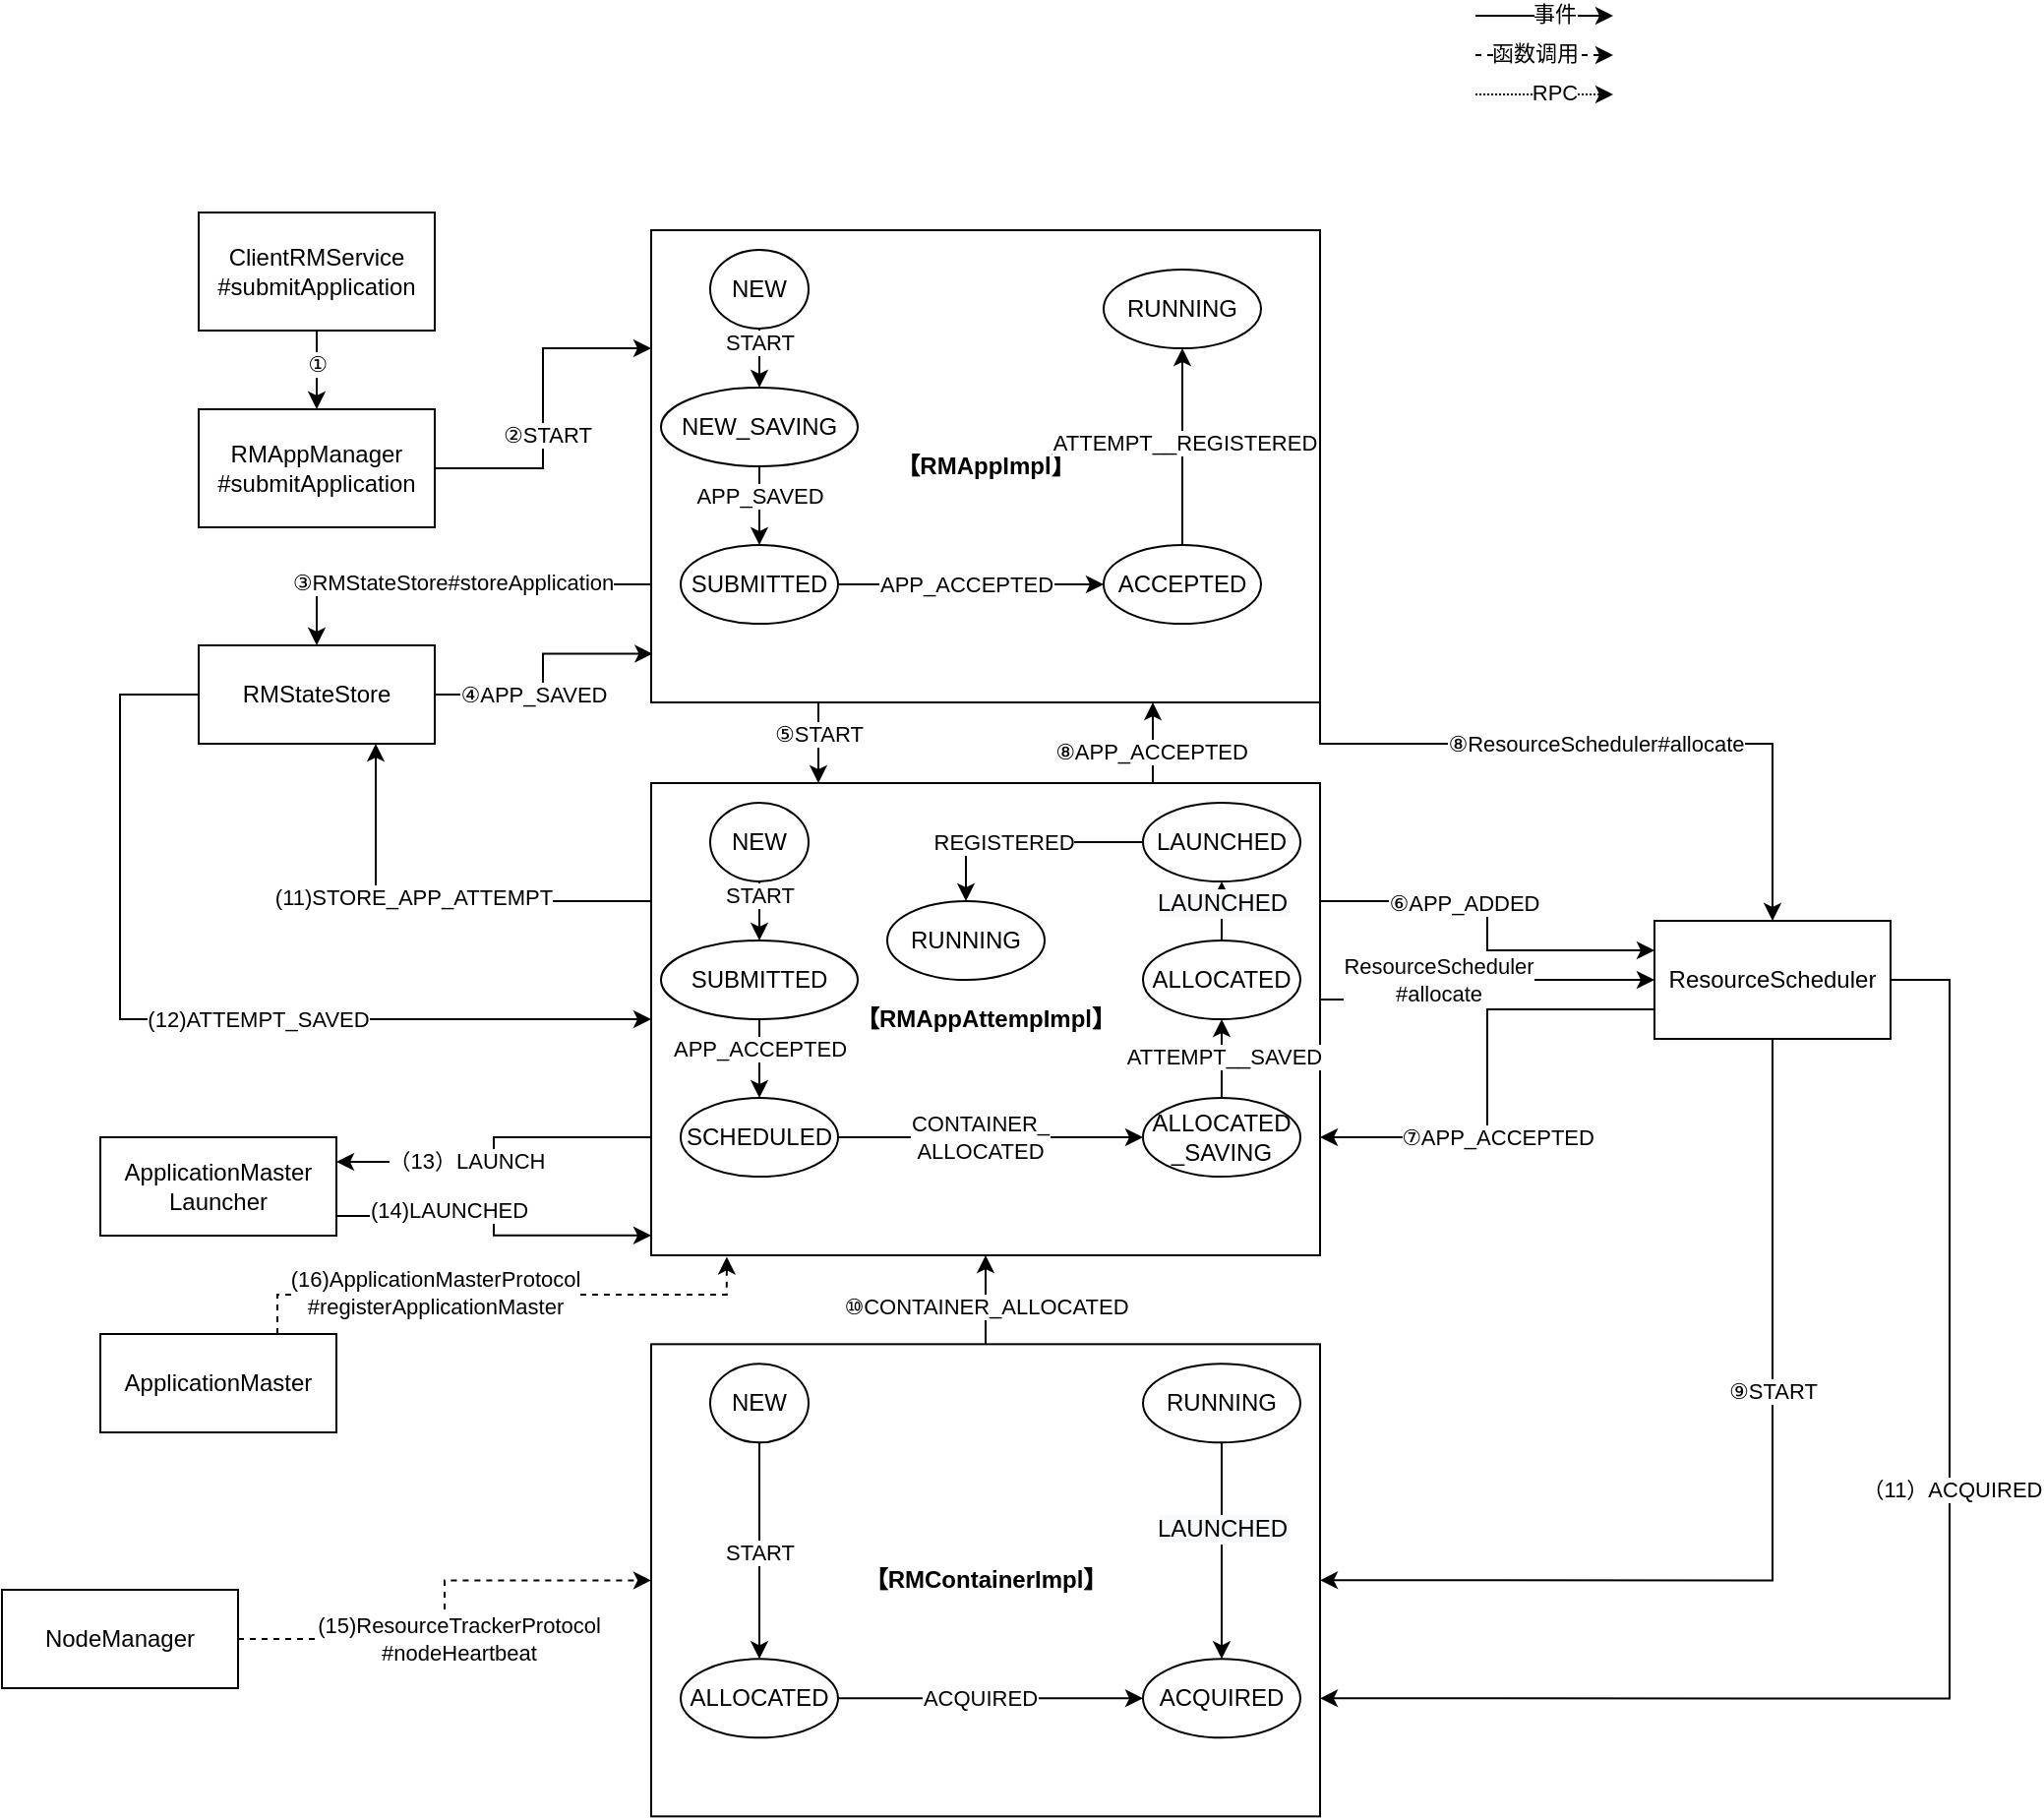 <mxfile version="13.8.6" type="github">
  <diagram id="ZUAziXe1coVUA5LjaBgu" name="第 1 页">
    <mxGraphModel dx="1422" dy="762" grid="1" gridSize="10" guides="1" tooltips="1" connect="1" arrows="1" fold="1" page="1" pageScale="1" pageWidth="850" pageHeight="1100" math="0" shadow="0">
      <root>
        <mxCell id="0" />
        <mxCell id="1" parent="0" />
        <mxCell id="TlG020gZjla5hFcHGfva-3" style="edgeStyle=orthogonalEdgeStyle;rounded=0;orthogonalLoop=1;jettySize=auto;html=1;entryX=0.5;entryY=0;entryDx=0;entryDy=0;" edge="1" parent="1" source="TlG020gZjla5hFcHGfva-1" target="TlG020gZjla5hFcHGfva-2">
          <mxGeometry relative="1" as="geometry" />
        </mxCell>
        <mxCell id="TlG020gZjla5hFcHGfva-4" value="①" style="edgeLabel;html=1;align=center;verticalAlign=middle;resizable=0;points=[];" vertex="1" connectable="0" parent="TlG020gZjla5hFcHGfva-3">
          <mxGeometry x="-0.176" relative="1" as="geometry">
            <mxPoint as="offset" />
          </mxGeometry>
        </mxCell>
        <mxCell id="TlG020gZjla5hFcHGfva-1" value="ClientRMService&lt;br&gt;#submitApplication" style="rounded=0;whiteSpace=wrap;html=1;" vertex="1" parent="1">
          <mxGeometry x="160" y="150" width="120" height="60" as="geometry" />
        </mxCell>
        <mxCell id="TlG020gZjla5hFcHGfva-26" style="edgeStyle=orthogonalEdgeStyle;rounded=0;orthogonalLoop=1;jettySize=auto;html=1;entryX=0;entryY=0.25;entryDx=0;entryDy=0;" edge="1" parent="1" source="TlG020gZjla5hFcHGfva-2" target="TlG020gZjla5hFcHGfva-5">
          <mxGeometry relative="1" as="geometry" />
        </mxCell>
        <mxCell id="TlG020gZjla5hFcHGfva-27" value="②START" style="edgeLabel;html=1;align=center;verticalAlign=middle;resizable=0;points=[];" vertex="1" connectable="0" parent="TlG020gZjla5hFcHGfva-26">
          <mxGeometry x="-0.357" y="17" relative="1" as="geometry">
            <mxPoint x="19" y="-17" as="offset" />
          </mxGeometry>
        </mxCell>
        <mxCell id="TlG020gZjla5hFcHGfva-2" value="RMAppManager&lt;br&gt;#submitApplication" style="rounded=0;whiteSpace=wrap;html=1;" vertex="1" parent="1">
          <mxGeometry x="160" y="250" width="120" height="60" as="geometry" />
        </mxCell>
        <mxCell id="TlG020gZjla5hFcHGfva-29" style="edgeStyle=orthogonalEdgeStyle;rounded=0;orthogonalLoop=1;jettySize=auto;html=1;exitX=0;exitY=0.75;exitDx=0;exitDy=0;entryX=0.5;entryY=0;entryDx=0;entryDy=0;" edge="1" parent="1" source="TlG020gZjla5hFcHGfva-5" target="TlG020gZjla5hFcHGfva-28">
          <mxGeometry relative="1" as="geometry" />
        </mxCell>
        <mxCell id="TlG020gZjla5hFcHGfva-30" value="③RMStateStore#storeApplication" style="edgeLabel;html=1;align=center;verticalAlign=middle;resizable=0;points=[];" vertex="1" connectable="0" parent="TlG020gZjla5hFcHGfva-29">
          <mxGeometry x="0.003" y="-1" relative="1" as="geometry">
            <mxPoint as="offset" />
          </mxGeometry>
        </mxCell>
        <mxCell id="TlG020gZjla5hFcHGfva-53" style="edgeStyle=orthogonalEdgeStyle;rounded=0;orthogonalLoop=1;jettySize=auto;html=1;exitX=0.25;exitY=1;exitDx=0;exitDy=0;entryX=0.25;entryY=0;entryDx=0;entryDy=0;" edge="1" parent="1" source="TlG020gZjla5hFcHGfva-5" target="TlG020gZjla5hFcHGfva-33">
          <mxGeometry relative="1" as="geometry" />
        </mxCell>
        <mxCell id="TlG020gZjla5hFcHGfva-54" value="⑤START" style="edgeLabel;html=1;align=center;verticalAlign=middle;resizable=0;points=[];" vertex="1" connectable="0" parent="TlG020gZjla5hFcHGfva-53">
          <mxGeometry x="-0.236" relative="1" as="geometry">
            <mxPoint as="offset" />
          </mxGeometry>
        </mxCell>
        <mxCell id="TlG020gZjla5hFcHGfva-62" style="edgeStyle=orthogonalEdgeStyle;rounded=0;orthogonalLoop=1;jettySize=auto;html=1;exitX=1;exitY=1;exitDx=0;exitDy=0;" edge="1" parent="1" source="TlG020gZjla5hFcHGfva-5" target="TlG020gZjla5hFcHGfva-55">
          <mxGeometry relative="1" as="geometry">
            <Array as="points">
              <mxPoint x="730" y="420" />
              <mxPoint x="960" y="420" />
            </Array>
          </mxGeometry>
        </mxCell>
        <mxCell id="TlG020gZjla5hFcHGfva-63" value="⑧ResourceScheduler#allocate" style="edgeLabel;html=1;align=center;verticalAlign=middle;resizable=0;points=[];" vertex="1" connectable="0" parent="TlG020gZjla5hFcHGfva-62">
          <mxGeometry x="-0.056" relative="1" as="geometry">
            <mxPoint as="offset" />
          </mxGeometry>
        </mxCell>
        <mxCell id="TlG020gZjla5hFcHGfva-5" value="&lt;b&gt;【RMAppImpl】&lt;/b&gt;" style="rounded=0;whiteSpace=wrap;html=1;" vertex="1" parent="1">
          <mxGeometry x="390" y="159" width="340" height="240" as="geometry" />
        </mxCell>
        <mxCell id="TlG020gZjla5hFcHGfva-9" style="edgeStyle=orthogonalEdgeStyle;rounded=0;orthogonalLoop=1;jettySize=auto;html=1;entryX=0.5;entryY=0;entryDx=0;entryDy=0;" edge="1" parent="1" source="TlG020gZjla5hFcHGfva-7" target="TlG020gZjla5hFcHGfva-8">
          <mxGeometry relative="1" as="geometry" />
        </mxCell>
        <mxCell id="TlG020gZjla5hFcHGfva-16" value="START" style="edgeLabel;html=1;align=center;verticalAlign=middle;resizable=0;points=[];" vertex="1" connectable="0" parent="TlG020gZjla5hFcHGfva-9">
          <mxGeometry x="-0.722" relative="1" as="geometry">
            <mxPoint as="offset" />
          </mxGeometry>
        </mxCell>
        <mxCell id="TlG020gZjla5hFcHGfva-7" value="NEW" style="ellipse;whiteSpace=wrap;html=1;" vertex="1" parent="1">
          <mxGeometry x="420" y="169" width="50" height="40" as="geometry" />
        </mxCell>
        <mxCell id="TlG020gZjla5hFcHGfva-11" style="edgeStyle=orthogonalEdgeStyle;rounded=0;orthogonalLoop=1;jettySize=auto;html=1;" edge="1" parent="1" source="TlG020gZjla5hFcHGfva-8" target="TlG020gZjla5hFcHGfva-10">
          <mxGeometry relative="1" as="geometry" />
        </mxCell>
        <mxCell id="TlG020gZjla5hFcHGfva-17" value="APP_SAVED" style="edgeLabel;html=1;align=center;verticalAlign=middle;resizable=0;points=[];" vertex="1" connectable="0" parent="TlG020gZjla5hFcHGfva-11">
          <mxGeometry x="-0.245" relative="1" as="geometry">
            <mxPoint as="offset" />
          </mxGeometry>
        </mxCell>
        <mxCell id="TlG020gZjla5hFcHGfva-8" value="NEW_SAVING" style="ellipse;whiteSpace=wrap;html=1;" vertex="1" parent="1">
          <mxGeometry x="395" y="239" width="100" height="40" as="geometry" />
        </mxCell>
        <mxCell id="TlG020gZjla5hFcHGfva-13" style="edgeStyle=orthogonalEdgeStyle;rounded=0;orthogonalLoop=1;jettySize=auto;html=1;" edge="1" parent="1" source="TlG020gZjla5hFcHGfva-10" target="TlG020gZjla5hFcHGfva-12">
          <mxGeometry relative="1" as="geometry" />
        </mxCell>
        <mxCell id="TlG020gZjla5hFcHGfva-18" value="APP_ACCEPTED" style="edgeLabel;html=1;align=center;verticalAlign=middle;resizable=0;points=[];" vertex="1" connectable="0" parent="TlG020gZjla5hFcHGfva-13">
          <mxGeometry x="-0.313" y="1" relative="1" as="geometry">
            <mxPoint x="18.33" y="1" as="offset" />
          </mxGeometry>
        </mxCell>
        <mxCell id="TlG020gZjla5hFcHGfva-10" value="SUBMITTED" style="ellipse;whiteSpace=wrap;html=1;" vertex="1" parent="1">
          <mxGeometry x="405" y="319" width="80" height="40" as="geometry" />
        </mxCell>
        <mxCell id="TlG020gZjla5hFcHGfva-15" style="edgeStyle=orthogonalEdgeStyle;rounded=0;orthogonalLoop=1;jettySize=auto;html=1;entryX=0.5;entryY=1;entryDx=0;entryDy=0;" edge="1" parent="1" source="TlG020gZjla5hFcHGfva-12" target="TlG020gZjla5hFcHGfva-14">
          <mxGeometry relative="1" as="geometry" />
        </mxCell>
        <mxCell id="TlG020gZjla5hFcHGfva-19" value="ATTEMPT__REGISTERED" style="edgeLabel;html=1;align=center;verticalAlign=middle;resizable=0;points=[];" vertex="1" connectable="0" parent="TlG020gZjla5hFcHGfva-15">
          <mxGeometry x="0.047" y="-1" relative="1" as="geometry">
            <mxPoint as="offset" />
          </mxGeometry>
        </mxCell>
        <mxCell id="TlG020gZjla5hFcHGfva-12" value="ACCEPTED" style="ellipse;whiteSpace=wrap;html=1;" vertex="1" parent="1">
          <mxGeometry x="620" y="319" width="80" height="40" as="geometry" />
        </mxCell>
        <mxCell id="TlG020gZjla5hFcHGfva-14" value="RUNNING" style="ellipse;whiteSpace=wrap;html=1;" vertex="1" parent="1">
          <mxGeometry x="620" y="179" width="80" height="40" as="geometry" />
        </mxCell>
        <mxCell id="TlG020gZjla5hFcHGfva-20" value="" style="endArrow=classic;html=1;" edge="1" parent="1">
          <mxGeometry width="50" height="50" relative="1" as="geometry">
            <mxPoint x="809" y="50" as="sourcePoint" />
            <mxPoint x="879" y="50" as="targetPoint" />
          </mxGeometry>
        </mxCell>
        <mxCell id="TlG020gZjla5hFcHGfva-21" value="事件" style="edgeLabel;html=1;align=center;verticalAlign=middle;resizable=0;points=[];" vertex="1" connectable="0" parent="TlG020gZjla5hFcHGfva-20">
          <mxGeometry x="-0.286" y="1" relative="1" as="geometry">
            <mxPoint x="15" as="offset" />
          </mxGeometry>
        </mxCell>
        <mxCell id="TlG020gZjla5hFcHGfva-22" value="" style="endArrow=classic;html=1;dashed=1;" edge="1" parent="1">
          <mxGeometry width="50" height="50" relative="1" as="geometry">
            <mxPoint x="809" y="70" as="sourcePoint" />
            <mxPoint x="879" y="70" as="targetPoint" />
          </mxGeometry>
        </mxCell>
        <mxCell id="TlG020gZjla5hFcHGfva-23" value="函数调用" style="edgeLabel;html=1;align=center;verticalAlign=middle;resizable=0;points=[];" vertex="1" connectable="0" parent="TlG020gZjla5hFcHGfva-22">
          <mxGeometry x="-0.286" y="1" relative="1" as="geometry">
            <mxPoint x="4.8" as="offset" />
          </mxGeometry>
        </mxCell>
        <mxCell id="TlG020gZjla5hFcHGfva-24" value="" style="endArrow=classic;html=1;dashed=1;dashPattern=1 1;" edge="1" parent="1">
          <mxGeometry width="50" height="50" relative="1" as="geometry">
            <mxPoint x="809" y="90" as="sourcePoint" />
            <mxPoint x="879" y="90" as="targetPoint" />
          </mxGeometry>
        </mxCell>
        <mxCell id="TlG020gZjla5hFcHGfva-25" value="RPC" style="edgeLabel;html=1;align=center;verticalAlign=middle;resizable=0;points=[];" vertex="1" connectable="0" parent="TlG020gZjla5hFcHGfva-24">
          <mxGeometry x="-0.286" y="1" relative="1" as="geometry">
            <mxPoint x="15" as="offset" />
          </mxGeometry>
        </mxCell>
        <mxCell id="TlG020gZjla5hFcHGfva-31" style="edgeStyle=orthogonalEdgeStyle;rounded=0;orthogonalLoop=1;jettySize=auto;html=1;entryX=0.002;entryY=0.897;entryDx=0;entryDy=0;entryPerimeter=0;" edge="1" parent="1" source="TlG020gZjla5hFcHGfva-28" target="TlG020gZjla5hFcHGfva-5">
          <mxGeometry relative="1" as="geometry" />
        </mxCell>
        <mxCell id="TlG020gZjla5hFcHGfva-32" value="④APP_SAVED" style="edgeLabel;html=1;align=center;verticalAlign=middle;resizable=0;points=[];" vertex="1" connectable="0" parent="TlG020gZjla5hFcHGfva-31">
          <mxGeometry x="-0.404" y="-2" relative="1" as="geometry">
            <mxPoint x="10.83" y="-2" as="offset" />
          </mxGeometry>
        </mxCell>
        <mxCell id="TlG020gZjla5hFcHGfva-97" style="edgeStyle=orthogonalEdgeStyle;rounded=0;orthogonalLoop=1;jettySize=auto;html=1;entryX=0;entryY=0.5;entryDx=0;entryDy=0;" edge="1" parent="1" source="TlG020gZjla5hFcHGfva-28" target="TlG020gZjla5hFcHGfva-33">
          <mxGeometry relative="1" as="geometry">
            <Array as="points">
              <mxPoint x="120" y="395" />
              <mxPoint x="120" y="560" />
            </Array>
          </mxGeometry>
        </mxCell>
        <mxCell id="TlG020gZjla5hFcHGfva-98" value="(12)ATTEMPT_SAVED" style="edgeLabel;html=1;align=center;verticalAlign=middle;resizable=0;points=[];" vertex="1" connectable="0" parent="TlG020gZjla5hFcHGfva-97">
          <mxGeometry x="-0.049" y="-2" relative="1" as="geometry">
            <mxPoint x="49.17" y="-2" as="offset" />
          </mxGeometry>
        </mxCell>
        <mxCell id="TlG020gZjla5hFcHGfva-28" value="RMStateStore" style="rounded=0;whiteSpace=wrap;html=1;" vertex="1" parent="1">
          <mxGeometry x="160" y="370" width="120" height="50" as="geometry" />
        </mxCell>
        <mxCell id="TlG020gZjla5hFcHGfva-56" style="edgeStyle=orthogonalEdgeStyle;rounded=0;orthogonalLoop=1;jettySize=auto;html=1;exitX=1;exitY=0.25;exitDx=0;exitDy=0;entryX=0;entryY=0.25;entryDx=0;entryDy=0;" edge="1" parent="1" source="TlG020gZjla5hFcHGfva-33" target="TlG020gZjla5hFcHGfva-55">
          <mxGeometry relative="1" as="geometry" />
        </mxCell>
        <mxCell id="TlG020gZjla5hFcHGfva-57" value="⑥APP_ADDED" style="edgeLabel;html=1;align=center;verticalAlign=middle;resizable=0;points=[];" vertex="1" connectable="0" parent="TlG020gZjla5hFcHGfva-56">
          <mxGeometry x="-0.251" y="-1" relative="1" as="geometry">
            <mxPoint as="offset" />
          </mxGeometry>
        </mxCell>
        <mxCell id="TlG020gZjla5hFcHGfva-60" style="edgeStyle=orthogonalEdgeStyle;rounded=0;orthogonalLoop=1;jettySize=auto;html=1;exitX=0.75;exitY=0;exitDx=0;exitDy=0;entryX=0.75;entryY=1;entryDx=0;entryDy=0;" edge="1" parent="1" source="TlG020gZjla5hFcHGfva-33" target="TlG020gZjla5hFcHGfva-5">
          <mxGeometry relative="1" as="geometry" />
        </mxCell>
        <mxCell id="TlG020gZjla5hFcHGfva-61" value="⑧APP_ACCEPTED" style="edgeLabel;html=1;align=center;verticalAlign=middle;resizable=0;points=[];" vertex="1" connectable="0" parent="TlG020gZjla5hFcHGfva-60">
          <mxGeometry x="-0.225" y="1" relative="1" as="geometry">
            <mxPoint as="offset" />
          </mxGeometry>
        </mxCell>
        <mxCell id="TlG020gZjla5hFcHGfva-95" style="edgeStyle=orthogonalEdgeStyle;rounded=0;orthogonalLoop=1;jettySize=auto;html=1;exitX=0;exitY=0.25;exitDx=0;exitDy=0;entryX=0.75;entryY=1;entryDx=0;entryDy=0;" edge="1" parent="1" source="TlG020gZjla5hFcHGfva-33" target="TlG020gZjla5hFcHGfva-28">
          <mxGeometry relative="1" as="geometry" />
        </mxCell>
        <mxCell id="TlG020gZjla5hFcHGfva-96" value="(11)STORE_APP_ATTEMPT" style="edgeLabel;html=1;align=center;verticalAlign=middle;resizable=0;points=[];" vertex="1" connectable="0" parent="TlG020gZjla5hFcHGfva-95">
          <mxGeometry x="0.106" y="-2" relative="1" as="geometry">
            <mxPoint as="offset" />
          </mxGeometry>
        </mxCell>
        <mxCell id="TlG020gZjla5hFcHGfva-100" style="edgeStyle=orthogonalEdgeStyle;rounded=0;orthogonalLoop=1;jettySize=auto;html=1;exitX=0;exitY=0.75;exitDx=0;exitDy=0;entryX=1;entryY=0.25;entryDx=0;entryDy=0;" edge="1" parent="1" source="TlG020gZjla5hFcHGfva-33" target="TlG020gZjla5hFcHGfva-99">
          <mxGeometry relative="1" as="geometry" />
        </mxCell>
        <mxCell id="TlG020gZjla5hFcHGfva-101" value="（13）LAUNCH" style="edgeLabel;html=1;align=center;verticalAlign=middle;resizable=0;points=[];" vertex="1" connectable="0" parent="TlG020gZjla5hFcHGfva-100">
          <mxGeometry x="0.24" y="-1" relative="1" as="geometry">
            <mxPoint as="offset" />
          </mxGeometry>
        </mxCell>
        <mxCell id="TlG020gZjla5hFcHGfva-104" style="edgeStyle=orthogonalEdgeStyle;rounded=0;orthogonalLoop=1;jettySize=auto;html=1;entryX=0;entryY=0.5;entryDx=0;entryDy=0;" edge="1" parent="1" source="TlG020gZjla5hFcHGfva-33" target="TlG020gZjla5hFcHGfva-55">
          <mxGeometry relative="1" as="geometry">
            <Array as="points">
              <mxPoint x="815" y="550" />
              <mxPoint x="815" y="540" />
            </Array>
          </mxGeometry>
        </mxCell>
        <mxCell id="TlG020gZjla5hFcHGfva-105" value="ResourceScheduler&lt;br&gt;#allocate" style="edgeLabel;html=1;align=center;verticalAlign=middle;resizable=0;points=[];" vertex="1" connectable="0" parent="TlG020gZjla5hFcHGfva-104">
          <mxGeometry x="-0.037" y="57" relative="1" as="geometry">
            <mxPoint x="32" y="-8.33" as="offset" />
          </mxGeometry>
        </mxCell>
        <mxCell id="TlG020gZjla5hFcHGfva-33" value="&lt;b&gt;【RMAppAttempImpl】&lt;/b&gt;" style="rounded=0;whiteSpace=wrap;html=1;" vertex="1" parent="1">
          <mxGeometry x="390" y="440" width="340" height="240" as="geometry" />
        </mxCell>
        <mxCell id="TlG020gZjla5hFcHGfva-34" style="edgeStyle=orthogonalEdgeStyle;rounded=0;orthogonalLoop=1;jettySize=auto;html=1;entryX=0.5;entryY=0;entryDx=0;entryDy=0;" edge="1" parent="1" source="TlG020gZjla5hFcHGfva-36" target="TlG020gZjla5hFcHGfva-39">
          <mxGeometry relative="1" as="geometry" />
        </mxCell>
        <mxCell id="TlG020gZjla5hFcHGfva-35" value="START" style="edgeLabel;html=1;align=center;verticalAlign=middle;resizable=0;points=[];" vertex="1" connectable="0" parent="TlG020gZjla5hFcHGfva-34">
          <mxGeometry x="-0.722" relative="1" as="geometry">
            <mxPoint as="offset" />
          </mxGeometry>
        </mxCell>
        <mxCell id="TlG020gZjla5hFcHGfva-36" value="NEW" style="ellipse;whiteSpace=wrap;html=1;" vertex="1" parent="1">
          <mxGeometry x="420" y="450" width="50" height="40" as="geometry" />
        </mxCell>
        <mxCell id="TlG020gZjla5hFcHGfva-37" style="edgeStyle=orthogonalEdgeStyle;rounded=0;orthogonalLoop=1;jettySize=auto;html=1;" edge="1" parent="1" source="TlG020gZjla5hFcHGfva-39" target="TlG020gZjla5hFcHGfva-42">
          <mxGeometry relative="1" as="geometry" />
        </mxCell>
        <mxCell id="TlG020gZjla5hFcHGfva-38" value="APP_ACCEPTED" style="edgeLabel;html=1;align=center;verticalAlign=middle;resizable=0;points=[];" vertex="1" connectable="0" parent="TlG020gZjla5hFcHGfva-37">
          <mxGeometry x="-0.245" relative="1" as="geometry">
            <mxPoint as="offset" />
          </mxGeometry>
        </mxCell>
        <mxCell id="TlG020gZjla5hFcHGfva-39" value="SUBMITTED" style="ellipse;whiteSpace=wrap;html=1;" vertex="1" parent="1">
          <mxGeometry x="395" y="520" width="100" height="40" as="geometry" />
        </mxCell>
        <mxCell id="TlG020gZjla5hFcHGfva-40" style="edgeStyle=orthogonalEdgeStyle;rounded=0;orthogonalLoop=1;jettySize=auto;html=1;" edge="1" parent="1" source="TlG020gZjla5hFcHGfva-42" target="TlG020gZjla5hFcHGfva-45">
          <mxGeometry relative="1" as="geometry" />
        </mxCell>
        <mxCell id="TlG020gZjla5hFcHGfva-41" value="CONTAINER_&lt;br&gt;ALLOCATED" style="edgeLabel;html=1;align=center;verticalAlign=middle;resizable=0;points=[];" vertex="1" connectable="0" parent="TlG020gZjla5hFcHGfva-40">
          <mxGeometry x="-0.313" y="1" relative="1" as="geometry">
            <mxPoint x="18.33" y="1" as="offset" />
          </mxGeometry>
        </mxCell>
        <mxCell id="TlG020gZjla5hFcHGfva-42" value="SCHEDULED" style="ellipse;whiteSpace=wrap;html=1;" vertex="1" parent="1">
          <mxGeometry x="405" y="600" width="80" height="40" as="geometry" />
        </mxCell>
        <mxCell id="TlG020gZjla5hFcHGfva-43" style="edgeStyle=orthogonalEdgeStyle;rounded=0;orthogonalLoop=1;jettySize=auto;html=1;entryX=0.5;entryY=1;entryDx=0;entryDy=0;" edge="1" parent="1" source="TlG020gZjla5hFcHGfva-45" target="TlG020gZjla5hFcHGfva-46">
          <mxGeometry relative="1" as="geometry" />
        </mxCell>
        <mxCell id="TlG020gZjla5hFcHGfva-44" value="ATTEMPT__SAVED" style="edgeLabel;html=1;align=center;verticalAlign=middle;resizable=0;points=[];" vertex="1" connectable="0" parent="TlG020gZjla5hFcHGfva-43">
          <mxGeometry x="0.047" y="-1" relative="1" as="geometry">
            <mxPoint as="offset" />
          </mxGeometry>
        </mxCell>
        <mxCell id="TlG020gZjla5hFcHGfva-45" value="ALLOCATED&lt;br&gt;_SAVING" style="ellipse;whiteSpace=wrap;html=1;" vertex="1" parent="1">
          <mxGeometry x="640" y="600" width="80" height="40" as="geometry" />
        </mxCell>
        <mxCell id="TlG020gZjla5hFcHGfva-48" style="edgeStyle=orthogonalEdgeStyle;rounded=0;orthogonalLoop=1;jettySize=auto;html=1;entryX=0.5;entryY=1;entryDx=0;entryDy=0;" edge="1" parent="1" source="TlG020gZjla5hFcHGfva-46" target="TlG020gZjla5hFcHGfva-47">
          <mxGeometry relative="1" as="geometry" />
        </mxCell>
        <mxCell id="TlG020gZjla5hFcHGfva-49" value="&lt;span style=&quot;font-size: 12px ; background-color: rgb(248 , 249 , 250)&quot;&gt;LAUNCHED&lt;/span&gt;" style="edgeLabel;html=1;align=center;verticalAlign=middle;resizable=0;points=[];" vertex="1" connectable="0" parent="TlG020gZjla5hFcHGfva-48">
          <mxGeometry x="0.568" relative="1" as="geometry">
            <mxPoint as="offset" />
          </mxGeometry>
        </mxCell>
        <mxCell id="TlG020gZjla5hFcHGfva-46" value="ALLOCATED" style="ellipse;whiteSpace=wrap;html=1;" vertex="1" parent="1">
          <mxGeometry x="640" y="520" width="80" height="40" as="geometry" />
        </mxCell>
        <mxCell id="TlG020gZjla5hFcHGfva-51" style="edgeStyle=orthogonalEdgeStyle;rounded=0;orthogonalLoop=1;jettySize=auto;html=1;entryX=0.5;entryY=0;entryDx=0;entryDy=0;" edge="1" parent="1" source="TlG020gZjla5hFcHGfva-47" target="TlG020gZjla5hFcHGfva-50">
          <mxGeometry relative="1" as="geometry" />
        </mxCell>
        <mxCell id="TlG020gZjla5hFcHGfva-52" value="REGISTERED" style="edgeLabel;html=1;align=center;verticalAlign=middle;resizable=0;points=[];" vertex="1" connectable="0" parent="TlG020gZjla5hFcHGfva-51">
          <mxGeometry x="0.185" relative="1" as="geometry">
            <mxPoint as="offset" />
          </mxGeometry>
        </mxCell>
        <mxCell id="TlG020gZjla5hFcHGfva-47" value="LAUNCHED" style="ellipse;whiteSpace=wrap;html=1;" vertex="1" parent="1">
          <mxGeometry x="640" y="450" width="80" height="40" as="geometry" />
        </mxCell>
        <mxCell id="TlG020gZjla5hFcHGfva-50" value="RUNNING" style="ellipse;whiteSpace=wrap;html=1;" vertex="1" parent="1">
          <mxGeometry x="510" y="500" width="80" height="40" as="geometry" />
        </mxCell>
        <mxCell id="TlG020gZjla5hFcHGfva-58" style="edgeStyle=orthogonalEdgeStyle;rounded=0;orthogonalLoop=1;jettySize=auto;html=1;exitX=0;exitY=0.75;exitDx=0;exitDy=0;entryX=1;entryY=0.75;entryDx=0;entryDy=0;" edge="1" parent="1" source="TlG020gZjla5hFcHGfva-55" target="TlG020gZjla5hFcHGfva-33">
          <mxGeometry relative="1" as="geometry" />
        </mxCell>
        <mxCell id="TlG020gZjla5hFcHGfva-59" value="⑦APP_ACCEPTED" style="edgeLabel;html=1;align=center;verticalAlign=middle;resizable=0;points=[];" vertex="1" connectable="0" parent="TlG020gZjla5hFcHGfva-58">
          <mxGeometry x="0.37" y="1" relative="1" as="geometry">
            <mxPoint x="16" y="-1" as="offset" />
          </mxGeometry>
        </mxCell>
        <mxCell id="TlG020gZjla5hFcHGfva-88" style="edgeStyle=orthogonalEdgeStyle;rounded=0;orthogonalLoop=1;jettySize=auto;html=1;entryX=1;entryY=0.5;entryDx=0;entryDy=0;" edge="1" parent="1" source="TlG020gZjla5hFcHGfva-55" target="TlG020gZjla5hFcHGfva-66">
          <mxGeometry relative="1" as="geometry">
            <Array as="points">
              <mxPoint x="960" y="845" />
            </Array>
          </mxGeometry>
        </mxCell>
        <mxCell id="TlG020gZjla5hFcHGfva-89" value="⑨START" style="edgeLabel;html=1;align=center;verticalAlign=middle;resizable=0;points=[];" vertex="1" connectable="0" parent="TlG020gZjla5hFcHGfva-88">
          <mxGeometry x="-0.294" relative="1" as="geometry">
            <mxPoint as="offset" />
          </mxGeometry>
        </mxCell>
        <mxCell id="TlG020gZjla5hFcHGfva-92" style="edgeStyle=orthogonalEdgeStyle;rounded=0;orthogonalLoop=1;jettySize=auto;html=1;entryX=1;entryY=0.75;entryDx=0;entryDy=0;" edge="1" parent="1" source="TlG020gZjla5hFcHGfva-55" target="TlG020gZjla5hFcHGfva-66">
          <mxGeometry relative="1" as="geometry">
            <Array as="points">
              <mxPoint x="1050" y="540" />
              <mxPoint x="1050" y="905" />
            </Array>
          </mxGeometry>
        </mxCell>
        <mxCell id="TlG020gZjla5hFcHGfva-94" value="（11）ACQUIRED" style="edgeLabel;html=1;align=center;verticalAlign=middle;resizable=0;points=[];" vertex="1" connectable="0" parent="TlG020gZjla5hFcHGfva-92">
          <mxGeometry x="-0.192" y="1" relative="1" as="geometry">
            <mxPoint as="offset" />
          </mxGeometry>
        </mxCell>
        <mxCell id="TlG020gZjla5hFcHGfva-55" value="ResourceScheduler" style="rounded=0;whiteSpace=wrap;html=1;" vertex="1" parent="1">
          <mxGeometry x="900" y="510" width="120" height="60" as="geometry" />
        </mxCell>
        <mxCell id="TlG020gZjla5hFcHGfva-90" style="edgeStyle=orthogonalEdgeStyle;rounded=0;orthogonalLoop=1;jettySize=auto;html=1;entryX=0.5;entryY=1;entryDx=0;entryDy=0;" edge="1" parent="1" source="TlG020gZjla5hFcHGfva-66" target="TlG020gZjla5hFcHGfva-33">
          <mxGeometry relative="1" as="geometry" />
        </mxCell>
        <mxCell id="TlG020gZjla5hFcHGfva-91" value="⑩CONTAINER_ALLOCATED" style="edgeLabel;html=1;align=center;verticalAlign=middle;resizable=0;points=[];" vertex="1" connectable="0" parent="TlG020gZjla5hFcHGfva-90">
          <mxGeometry x="-0.136" relative="1" as="geometry">
            <mxPoint as="offset" />
          </mxGeometry>
        </mxCell>
        <mxCell id="TlG020gZjla5hFcHGfva-66" value="&lt;b&gt;【RMContainerImpl】&lt;/b&gt;" style="rounded=0;whiteSpace=wrap;html=1;" vertex="1" parent="1">
          <mxGeometry x="390" y="725.17" width="340" height="240" as="geometry" />
        </mxCell>
        <mxCell id="TlG020gZjla5hFcHGfva-67" style="edgeStyle=orthogonalEdgeStyle;rounded=0;orthogonalLoop=1;jettySize=auto;html=1;" edge="1" parent="1" source="TlG020gZjla5hFcHGfva-69" target="TlG020gZjla5hFcHGfva-75">
          <mxGeometry relative="1" as="geometry">
            <mxPoint x="445" y="805.17" as="targetPoint" />
          </mxGeometry>
        </mxCell>
        <mxCell id="TlG020gZjla5hFcHGfva-68" value="START" style="edgeLabel;html=1;align=center;verticalAlign=middle;resizable=0;points=[];" vertex="1" connectable="0" parent="TlG020gZjla5hFcHGfva-67">
          <mxGeometry x="-0.722" relative="1" as="geometry">
            <mxPoint y="39.83" as="offset" />
          </mxGeometry>
        </mxCell>
        <mxCell id="TlG020gZjla5hFcHGfva-69" value="NEW" style="ellipse;whiteSpace=wrap;html=1;" vertex="1" parent="1">
          <mxGeometry x="420" y="735.17" width="50" height="40" as="geometry" />
        </mxCell>
        <mxCell id="TlG020gZjla5hFcHGfva-73" style="edgeStyle=orthogonalEdgeStyle;rounded=0;orthogonalLoop=1;jettySize=auto;html=1;" edge="1" parent="1" source="TlG020gZjla5hFcHGfva-75" target="TlG020gZjla5hFcHGfva-78">
          <mxGeometry relative="1" as="geometry" />
        </mxCell>
        <mxCell id="TlG020gZjla5hFcHGfva-74" value="ACQUIRED" style="edgeLabel;html=1;align=center;verticalAlign=middle;resizable=0;points=[];" vertex="1" connectable="0" parent="TlG020gZjla5hFcHGfva-73">
          <mxGeometry x="-0.313" y="1" relative="1" as="geometry">
            <mxPoint x="18.33" y="1" as="offset" />
          </mxGeometry>
        </mxCell>
        <mxCell id="TlG020gZjla5hFcHGfva-75" value="ALLOCATED" style="ellipse;whiteSpace=wrap;html=1;" vertex="1" parent="1">
          <mxGeometry x="405" y="885.17" width="80" height="40" as="geometry" />
        </mxCell>
        <mxCell id="TlG020gZjla5hFcHGfva-78" value="ACQUIRED" style="ellipse;whiteSpace=wrap;html=1;" vertex="1" parent="1">
          <mxGeometry x="640" y="885.17" width="80" height="40" as="geometry" />
        </mxCell>
        <mxCell id="TlG020gZjla5hFcHGfva-86" style="edgeStyle=orthogonalEdgeStyle;rounded=0;orthogonalLoop=1;jettySize=auto;html=1;" edge="1" parent="1" source="TlG020gZjla5hFcHGfva-84" target="TlG020gZjla5hFcHGfva-78">
          <mxGeometry relative="1" as="geometry" />
        </mxCell>
        <mxCell id="TlG020gZjla5hFcHGfva-87" value="&lt;span style=&quot;font-size: 12px ; background-color: rgb(248 , 249 , 250)&quot;&gt;LAUNCHED&lt;/span&gt;" style="edgeLabel;html=1;align=center;verticalAlign=middle;resizable=0;points=[];" vertex="1" connectable="0" parent="TlG020gZjla5hFcHGfva-86">
          <mxGeometry x="-0.196" relative="1" as="geometry">
            <mxPoint as="offset" />
          </mxGeometry>
        </mxCell>
        <mxCell id="TlG020gZjla5hFcHGfva-84" value="RUNNING" style="ellipse;whiteSpace=wrap;html=1;" vertex="1" parent="1">
          <mxGeometry x="640" y="735.17" width="80" height="40" as="geometry" />
        </mxCell>
        <mxCell id="TlG020gZjla5hFcHGfva-102" style="edgeStyle=orthogonalEdgeStyle;rounded=0;orthogonalLoop=1;jettySize=auto;html=1;entryX=0;entryY=0.958;entryDx=0;entryDy=0;entryPerimeter=0;" edge="1" parent="1" source="TlG020gZjla5hFcHGfva-99" target="TlG020gZjla5hFcHGfva-33">
          <mxGeometry relative="1" as="geometry">
            <Array as="points">
              <mxPoint x="310" y="660" />
              <mxPoint x="310" y="670" />
            </Array>
          </mxGeometry>
        </mxCell>
        <mxCell id="TlG020gZjla5hFcHGfva-103" value="(14)LAUNCHED" style="edgeLabel;html=1;align=center;verticalAlign=middle;resizable=0;points=[];" vertex="1" connectable="0" parent="TlG020gZjla5hFcHGfva-102">
          <mxGeometry x="-0.333" y="3" relative="1" as="geometry">
            <mxPoint as="offset" />
          </mxGeometry>
        </mxCell>
        <mxCell id="TlG020gZjla5hFcHGfva-99" value="ApplicationMaster&lt;br&gt;Launcher" style="rounded=0;whiteSpace=wrap;html=1;" vertex="1" parent="1">
          <mxGeometry x="110" y="620" width="120" height="50" as="geometry" />
        </mxCell>
        <mxCell id="TlG020gZjla5hFcHGfva-107" style="edgeStyle=orthogonalEdgeStyle;rounded=0;orthogonalLoop=1;jettySize=auto;html=1;entryX=0.113;entryY=1.003;entryDx=0;entryDy=0;entryPerimeter=0;exitX=0.75;exitY=0;exitDx=0;exitDy=0;dashed=1;" edge="1" parent="1" source="TlG020gZjla5hFcHGfva-106" target="TlG020gZjla5hFcHGfva-33">
          <mxGeometry relative="1" as="geometry" />
        </mxCell>
        <mxCell id="TlG020gZjla5hFcHGfva-108" value="(16)ApplicationMasterProtocol&lt;br&gt;#registerApplicationMaster" style="edgeLabel;html=1;align=center;verticalAlign=middle;resizable=0;points=[];" vertex="1" connectable="0" parent="TlG020gZjla5hFcHGfva-107">
          <mxGeometry x="-0.328" y="1" relative="1" as="geometry">
            <mxPoint x="10" as="offset" />
          </mxGeometry>
        </mxCell>
        <mxCell id="TlG020gZjla5hFcHGfva-106" value="ApplicationMaster" style="rounded=0;whiteSpace=wrap;html=1;" vertex="1" parent="1">
          <mxGeometry x="110" y="720" width="120" height="50" as="geometry" />
        </mxCell>
        <mxCell id="TlG020gZjla5hFcHGfva-110" style="edgeStyle=orthogonalEdgeStyle;rounded=0;orthogonalLoop=1;jettySize=auto;html=1;dashed=1;" edge="1" parent="1" source="TlG020gZjla5hFcHGfva-109" target="TlG020gZjla5hFcHGfva-66">
          <mxGeometry relative="1" as="geometry" />
        </mxCell>
        <mxCell id="TlG020gZjla5hFcHGfva-111" value="(15)ResourceTrackerProtocol&lt;br&gt;#nodeHeartbeat" style="edgeLabel;html=1;align=center;verticalAlign=middle;resizable=0;points=[];" vertex="1" connectable="0" parent="TlG020gZjla5hFcHGfva-110">
          <mxGeometry x="-0.482" y="-1" relative="1" as="geometry">
            <mxPoint x="50" y="-1" as="offset" />
          </mxGeometry>
        </mxCell>
        <mxCell id="TlG020gZjla5hFcHGfva-109" value="NodeManager" style="rounded=0;whiteSpace=wrap;html=1;" vertex="1" parent="1">
          <mxGeometry x="60" y="850" width="120" height="50" as="geometry" />
        </mxCell>
      </root>
    </mxGraphModel>
  </diagram>
</mxfile>
